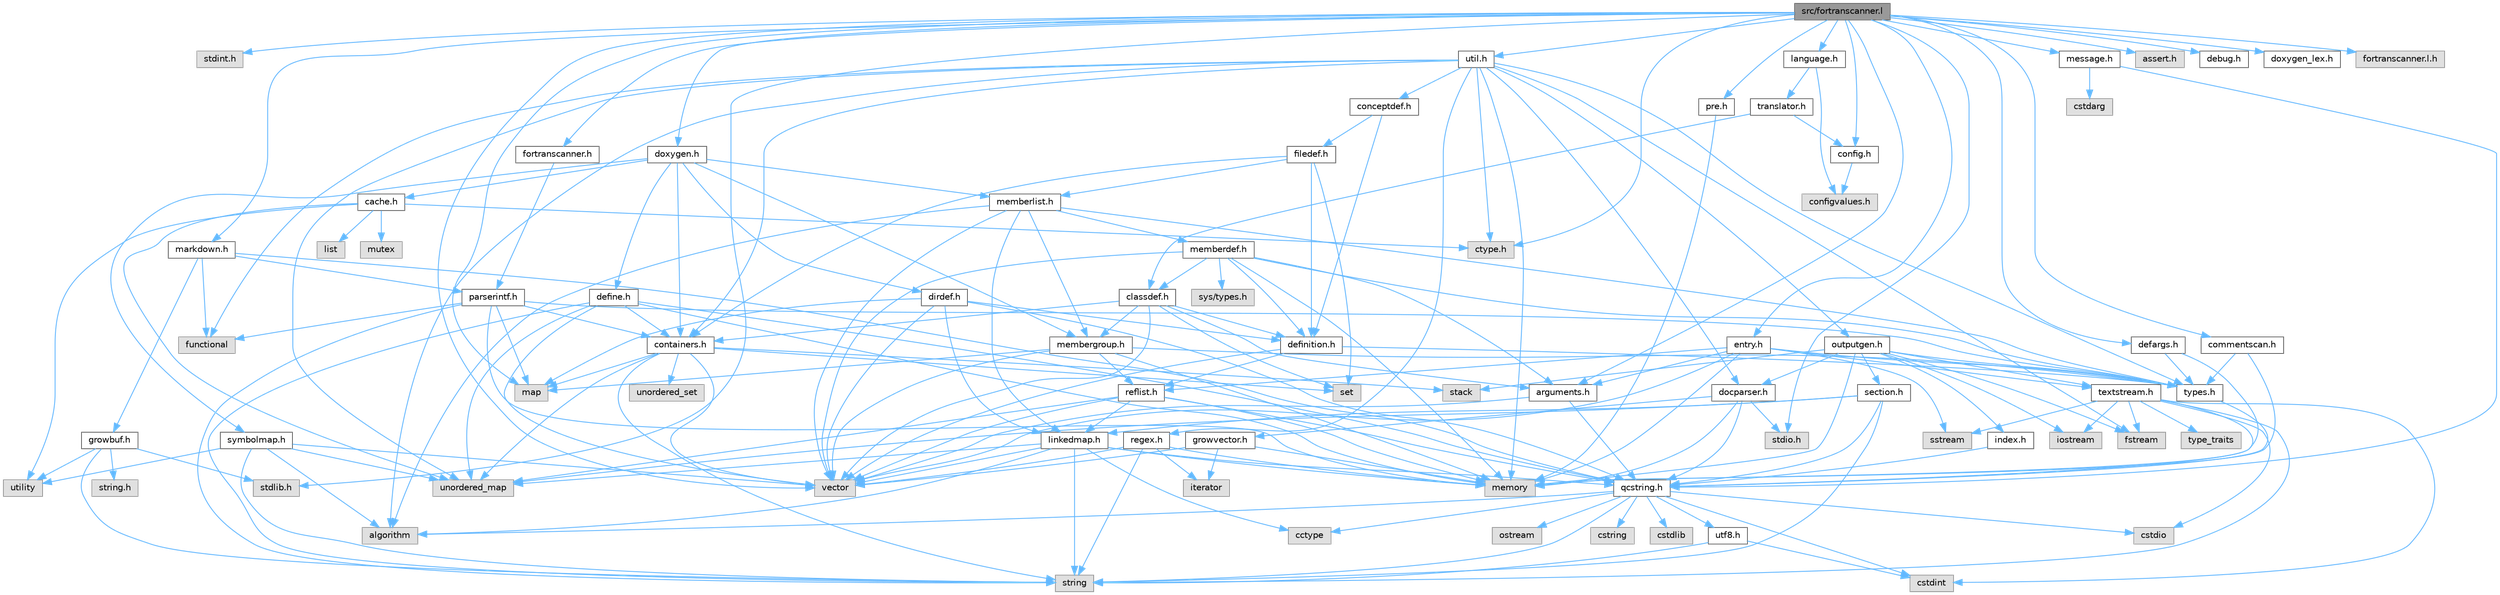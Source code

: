 digraph "src/fortranscanner.l"
{
 // INTERACTIVE_SVG=YES
 // LATEX_PDF_SIZE
  bgcolor="transparent";
  edge [fontname=Helvetica,fontsize=10,labelfontname=Helvetica,labelfontsize=10];
  node [fontname=Helvetica,fontsize=10,shape=box,height=0.2,width=0.4];
  Node1 [label="src/fortranscanner.l",height=0.2,width=0.4,color="gray40", fillcolor="grey60", style="filled", fontcolor="black",tooltip=" "];
  Node1 -> Node2 [color="steelblue1",style="solid"];
  Node2 [label="stdint.h",height=0.2,width=0.4,color="grey60", fillcolor="#E0E0E0", style="filled",tooltip=" "];
  Node1 -> Node3 [color="steelblue1",style="solid"];
  Node3 [label="map",height=0.2,width=0.4,color="grey60", fillcolor="#E0E0E0", style="filled",tooltip=" "];
  Node1 -> Node4 [color="steelblue1",style="solid"];
  Node4 [label="vector",height=0.2,width=0.4,color="grey60", fillcolor="#E0E0E0", style="filled",tooltip=" "];
  Node1 -> Node5 [color="steelblue1",style="solid"];
  Node5 [label="stdio.h",height=0.2,width=0.4,color="grey60", fillcolor="#E0E0E0", style="filled",tooltip=" "];
  Node1 -> Node6 [color="steelblue1",style="solid"];
  Node6 [label="stdlib.h",height=0.2,width=0.4,color="grey60", fillcolor="#E0E0E0", style="filled",tooltip=" "];
  Node1 -> Node7 [color="steelblue1",style="solid"];
  Node7 [label="assert.h",height=0.2,width=0.4,color="grey60", fillcolor="#E0E0E0", style="filled",tooltip=" "];
  Node1 -> Node8 [color="steelblue1",style="solid"];
  Node8 [label="ctype.h",height=0.2,width=0.4,color="grey60", fillcolor="#E0E0E0", style="filled",tooltip=" "];
  Node1 -> Node9 [color="steelblue1",style="solid"];
  Node9 [label="fortranscanner.h",height=0.2,width=0.4,color="grey40", fillcolor="white", style="filled",URL="$d9/d7b/fortranscanner_8h.html",tooltip=" "];
  Node9 -> Node10 [color="steelblue1",style="solid"];
  Node10 [label="parserintf.h",height=0.2,width=0.4,color="grey40", fillcolor="white", style="filled",URL="$da/d55/parserintf_8h.html",tooltip=" "];
  Node10 -> Node11 [color="steelblue1",style="solid"];
  Node11 [label="functional",height=0.2,width=0.4,color="grey60", fillcolor="#E0E0E0", style="filled",tooltip=" "];
  Node10 -> Node12 [color="steelblue1",style="solid"];
  Node12 [label="memory",height=0.2,width=0.4,color="grey60", fillcolor="#E0E0E0", style="filled",tooltip=" "];
  Node10 -> Node3 [color="steelblue1",style="solid"];
  Node10 -> Node13 [color="steelblue1",style="solid"];
  Node13 [label="string",height=0.2,width=0.4,color="grey60", fillcolor="#E0E0E0", style="filled",tooltip=" "];
  Node10 -> Node14 [color="steelblue1",style="solid"];
  Node14 [label="types.h",height=0.2,width=0.4,color="grey40", fillcolor="white", style="filled",URL="$d9/d49/types_8h.html",tooltip="This file contains a number of basic enums and types."];
  Node14 -> Node15 [color="steelblue1",style="solid"];
  Node15 [label="qcstring.h",height=0.2,width=0.4,color="grey40", fillcolor="white", style="filled",URL="$d7/d5c/qcstring_8h.html",tooltip=" "];
  Node15 -> Node13 [color="steelblue1",style="solid"];
  Node15 -> Node16 [color="steelblue1",style="solid"];
  Node16 [label="algorithm",height=0.2,width=0.4,color="grey60", fillcolor="#E0E0E0", style="filled",tooltip=" "];
  Node15 -> Node17 [color="steelblue1",style="solid"];
  Node17 [label="cctype",height=0.2,width=0.4,color="grey60", fillcolor="#E0E0E0", style="filled",tooltip=" "];
  Node15 -> Node18 [color="steelblue1",style="solid"];
  Node18 [label="cstring",height=0.2,width=0.4,color="grey60", fillcolor="#E0E0E0", style="filled",tooltip=" "];
  Node15 -> Node19 [color="steelblue1",style="solid"];
  Node19 [label="cstdio",height=0.2,width=0.4,color="grey60", fillcolor="#E0E0E0", style="filled",tooltip=" "];
  Node15 -> Node20 [color="steelblue1",style="solid"];
  Node20 [label="cstdlib",height=0.2,width=0.4,color="grey60", fillcolor="#E0E0E0", style="filled",tooltip=" "];
  Node15 -> Node21 [color="steelblue1",style="solid"];
  Node21 [label="cstdint",height=0.2,width=0.4,color="grey60", fillcolor="#E0E0E0", style="filled",tooltip=" "];
  Node15 -> Node22 [color="steelblue1",style="solid"];
  Node22 [label="ostream",height=0.2,width=0.4,color="grey60", fillcolor="#E0E0E0", style="filled",tooltip=" "];
  Node15 -> Node23 [color="steelblue1",style="solid"];
  Node23 [label="utf8.h",height=0.2,width=0.4,color="grey40", fillcolor="white", style="filled",URL="$db/d7c/utf8_8h.html",tooltip="Various UTF8 related helper functions."];
  Node23 -> Node21 [color="steelblue1",style="solid"];
  Node23 -> Node13 [color="steelblue1",style="solid"];
  Node10 -> Node24 [color="steelblue1",style="solid"];
  Node24 [label="containers.h",height=0.2,width=0.4,color="grey40", fillcolor="white", style="filled",URL="$d5/d75/containers_8h.html",tooltip=" "];
  Node24 -> Node4 [color="steelblue1",style="solid"];
  Node24 -> Node13 [color="steelblue1",style="solid"];
  Node24 -> Node25 [color="steelblue1",style="solid"];
  Node25 [label="set",height=0.2,width=0.4,color="grey60", fillcolor="#E0E0E0", style="filled",tooltip=" "];
  Node24 -> Node3 [color="steelblue1",style="solid"];
  Node24 -> Node26 [color="steelblue1",style="solid"];
  Node26 [label="unordered_set",height=0.2,width=0.4,color="grey60", fillcolor="#E0E0E0", style="filled",tooltip=" "];
  Node24 -> Node27 [color="steelblue1",style="solid"];
  Node27 [label="unordered_map",height=0.2,width=0.4,color="grey60", fillcolor="#E0E0E0", style="filled",tooltip=" "];
  Node24 -> Node28 [color="steelblue1",style="solid"];
  Node28 [label="stack",height=0.2,width=0.4,color="grey60", fillcolor="#E0E0E0", style="filled",tooltip=" "];
  Node1 -> Node29 [color="steelblue1",style="solid"];
  Node29 [label="entry.h",height=0.2,width=0.4,color="grey40", fillcolor="white", style="filled",URL="$d1/dc6/entry_8h.html",tooltip=" "];
  Node29 -> Node4 [color="steelblue1",style="solid"];
  Node29 -> Node12 [color="steelblue1",style="solid"];
  Node29 -> Node30 [color="steelblue1",style="solid"];
  Node30 [label="sstream",height=0.2,width=0.4,color="grey60", fillcolor="#E0E0E0", style="filled",tooltip=" "];
  Node29 -> Node14 [color="steelblue1",style="solid"];
  Node29 -> Node31 [color="steelblue1",style="solid"];
  Node31 [label="arguments.h",height=0.2,width=0.4,color="grey40", fillcolor="white", style="filled",URL="$df/d9b/arguments_8h.html",tooltip=" "];
  Node31 -> Node4 [color="steelblue1",style="solid"];
  Node31 -> Node15 [color="steelblue1",style="solid"];
  Node29 -> Node32 [color="steelblue1",style="solid"];
  Node32 [label="reflist.h",height=0.2,width=0.4,color="grey40", fillcolor="white", style="filled",URL="$d1/d02/reflist_8h.html",tooltip=" "];
  Node32 -> Node4 [color="steelblue1",style="solid"];
  Node32 -> Node27 [color="steelblue1",style="solid"];
  Node32 -> Node12 [color="steelblue1",style="solid"];
  Node32 -> Node15 [color="steelblue1",style="solid"];
  Node32 -> Node33 [color="steelblue1",style="solid"];
  Node33 [label="linkedmap.h",height=0.2,width=0.4,color="grey40", fillcolor="white", style="filled",URL="$da/de1/linkedmap_8h.html",tooltip=" "];
  Node33 -> Node27 [color="steelblue1",style="solid"];
  Node33 -> Node4 [color="steelblue1",style="solid"];
  Node33 -> Node12 [color="steelblue1",style="solid"];
  Node33 -> Node13 [color="steelblue1",style="solid"];
  Node33 -> Node16 [color="steelblue1",style="solid"];
  Node33 -> Node17 [color="steelblue1",style="solid"];
  Node33 -> Node15 [color="steelblue1",style="solid"];
  Node29 -> Node34 [color="steelblue1",style="solid"];
  Node34 [label="textstream.h",height=0.2,width=0.4,color="grey40", fillcolor="white", style="filled",URL="$d4/d7d/textstream_8h.html",tooltip=" "];
  Node34 -> Node13 [color="steelblue1",style="solid"];
  Node34 -> Node35 [color="steelblue1",style="solid"];
  Node35 [label="iostream",height=0.2,width=0.4,color="grey60", fillcolor="#E0E0E0", style="filled",tooltip=" "];
  Node34 -> Node30 [color="steelblue1",style="solid"];
  Node34 -> Node21 [color="steelblue1",style="solid"];
  Node34 -> Node19 [color="steelblue1",style="solid"];
  Node34 -> Node36 [color="steelblue1",style="solid"];
  Node36 [label="fstream",height=0.2,width=0.4,color="grey60", fillcolor="#E0E0E0", style="filled",tooltip=" "];
  Node34 -> Node37 [color="steelblue1",style="solid"];
  Node37 [label="type_traits",height=0.2,width=0.4,color="grey60", fillcolor="#E0E0E0", style="filled",tooltip=" "];
  Node34 -> Node15 [color="steelblue1",style="solid"];
  Node1 -> Node38 [color="steelblue1",style="solid"];
  Node38 [label="message.h",height=0.2,width=0.4,color="grey40", fillcolor="white", style="filled",URL="$d2/d0d/message_8h.html",tooltip=" "];
  Node38 -> Node39 [color="steelblue1",style="solid"];
  Node39 [label="cstdarg",height=0.2,width=0.4,color="grey60", fillcolor="#E0E0E0", style="filled",tooltip=" "];
  Node38 -> Node15 [color="steelblue1",style="solid"];
  Node1 -> Node40 [color="steelblue1",style="solid"];
  Node40 [label="config.h",height=0.2,width=0.4,color="grey40", fillcolor="white", style="filled",URL="$db/d16/config_8h.html",tooltip=" "];
  Node40 -> Node41 [color="steelblue1",style="solid"];
  Node41 [label="configvalues.h",height=0.2,width=0.4,color="grey60", fillcolor="#E0E0E0", style="filled",tooltip=" "];
  Node1 -> Node42 [color="steelblue1",style="solid"];
  Node42 [label="doxygen.h",height=0.2,width=0.4,color="grey40", fillcolor="white", style="filled",URL="$d1/da1/doxygen_8h.html",tooltip=" "];
  Node42 -> Node24 [color="steelblue1",style="solid"];
  Node42 -> Node43 [color="steelblue1",style="solid"];
  Node43 [label="membergroup.h",height=0.2,width=0.4,color="grey40", fillcolor="white", style="filled",URL="$d9/d11/membergroup_8h.html",tooltip=" "];
  Node43 -> Node4 [color="steelblue1",style="solid"];
  Node43 -> Node3 [color="steelblue1",style="solid"];
  Node43 -> Node12 [color="steelblue1",style="solid"];
  Node43 -> Node14 [color="steelblue1",style="solid"];
  Node43 -> Node32 [color="steelblue1",style="solid"];
  Node42 -> Node44 [color="steelblue1",style="solid"];
  Node44 [label="dirdef.h",height=0.2,width=0.4,color="grey40", fillcolor="white", style="filled",URL="$d6/d15/dirdef_8h.html",tooltip=" "];
  Node44 -> Node4 [color="steelblue1",style="solid"];
  Node44 -> Node3 [color="steelblue1",style="solid"];
  Node44 -> Node15 [color="steelblue1",style="solid"];
  Node44 -> Node33 [color="steelblue1",style="solid"];
  Node44 -> Node45 [color="steelblue1",style="solid"];
  Node45 [label="definition.h",height=0.2,width=0.4,color="grey40", fillcolor="white", style="filled",URL="$df/da1/definition_8h.html",tooltip=" "];
  Node45 -> Node4 [color="steelblue1",style="solid"];
  Node45 -> Node14 [color="steelblue1",style="solid"];
  Node45 -> Node32 [color="steelblue1",style="solid"];
  Node42 -> Node46 [color="steelblue1",style="solid"];
  Node46 [label="memberlist.h",height=0.2,width=0.4,color="grey40", fillcolor="white", style="filled",URL="$dd/d78/memberlist_8h.html",tooltip=" "];
  Node46 -> Node4 [color="steelblue1",style="solid"];
  Node46 -> Node16 [color="steelblue1",style="solid"];
  Node46 -> Node47 [color="steelblue1",style="solid"];
  Node47 [label="memberdef.h",height=0.2,width=0.4,color="grey40", fillcolor="white", style="filled",URL="$d4/d46/memberdef_8h.html",tooltip=" "];
  Node47 -> Node4 [color="steelblue1",style="solid"];
  Node47 -> Node12 [color="steelblue1",style="solid"];
  Node47 -> Node48 [color="steelblue1",style="solid"];
  Node48 [label="sys/types.h",height=0.2,width=0.4,color="grey60", fillcolor="#E0E0E0", style="filled",tooltip=" "];
  Node47 -> Node14 [color="steelblue1",style="solid"];
  Node47 -> Node45 [color="steelblue1",style="solid"];
  Node47 -> Node31 [color="steelblue1",style="solid"];
  Node47 -> Node49 [color="steelblue1",style="solid"];
  Node49 [label="classdef.h",height=0.2,width=0.4,color="grey40", fillcolor="white", style="filled",URL="$d1/da6/classdef_8h.html",tooltip=" "];
  Node49 -> Node4 [color="steelblue1",style="solid"];
  Node49 -> Node25 [color="steelblue1",style="solid"];
  Node49 -> Node24 [color="steelblue1",style="solid"];
  Node49 -> Node45 [color="steelblue1",style="solid"];
  Node49 -> Node31 [color="steelblue1",style="solid"];
  Node49 -> Node43 [color="steelblue1",style="solid"];
  Node46 -> Node33 [color="steelblue1",style="solid"];
  Node46 -> Node14 [color="steelblue1",style="solid"];
  Node46 -> Node43 [color="steelblue1",style="solid"];
  Node42 -> Node50 [color="steelblue1",style="solid"];
  Node50 [label="define.h",height=0.2,width=0.4,color="grey40", fillcolor="white", style="filled",URL="$df/d67/define_8h.html",tooltip=" "];
  Node50 -> Node4 [color="steelblue1",style="solid"];
  Node50 -> Node12 [color="steelblue1",style="solid"];
  Node50 -> Node13 [color="steelblue1",style="solid"];
  Node50 -> Node27 [color="steelblue1",style="solid"];
  Node50 -> Node15 [color="steelblue1",style="solid"];
  Node50 -> Node24 [color="steelblue1",style="solid"];
  Node42 -> Node51 [color="steelblue1",style="solid"];
  Node51 [label="cache.h",height=0.2,width=0.4,color="grey40", fillcolor="white", style="filled",URL="$d3/d26/cache_8h.html",tooltip=" "];
  Node51 -> Node52 [color="steelblue1",style="solid"];
  Node52 [label="list",height=0.2,width=0.4,color="grey60", fillcolor="#E0E0E0", style="filled",tooltip=" "];
  Node51 -> Node27 [color="steelblue1",style="solid"];
  Node51 -> Node53 [color="steelblue1",style="solid"];
  Node53 [label="mutex",height=0.2,width=0.4,color="grey60", fillcolor="#E0E0E0", style="filled",tooltip=" "];
  Node51 -> Node54 [color="steelblue1",style="solid"];
  Node54 [label="utility",height=0.2,width=0.4,color="grey60", fillcolor="#E0E0E0", style="filled",tooltip=" "];
  Node51 -> Node8 [color="steelblue1",style="solid"];
  Node42 -> Node55 [color="steelblue1",style="solid"];
  Node55 [label="symbolmap.h",height=0.2,width=0.4,color="grey40", fillcolor="white", style="filled",URL="$d7/ddd/symbolmap_8h.html",tooltip=" "];
  Node55 -> Node16 [color="steelblue1",style="solid"];
  Node55 -> Node27 [color="steelblue1",style="solid"];
  Node55 -> Node4 [color="steelblue1",style="solid"];
  Node55 -> Node13 [color="steelblue1",style="solid"];
  Node55 -> Node54 [color="steelblue1",style="solid"];
  Node1 -> Node56 [color="steelblue1",style="solid"];
  Node56 [label="util.h",height=0.2,width=0.4,color="grey40", fillcolor="white", style="filled",URL="$d8/d3c/util_8h.html",tooltip="A bunch of utility functions."];
  Node56 -> Node12 [color="steelblue1",style="solid"];
  Node56 -> Node27 [color="steelblue1",style="solid"];
  Node56 -> Node16 [color="steelblue1",style="solid"];
  Node56 -> Node11 [color="steelblue1",style="solid"];
  Node56 -> Node36 [color="steelblue1",style="solid"];
  Node56 -> Node8 [color="steelblue1",style="solid"];
  Node56 -> Node14 [color="steelblue1",style="solid"];
  Node56 -> Node57 [color="steelblue1",style="solid"];
  Node57 [label="docparser.h",height=0.2,width=0.4,color="grey40", fillcolor="white", style="filled",URL="$de/d9c/docparser_8h.html",tooltip=" "];
  Node57 -> Node5 [color="steelblue1",style="solid"];
  Node57 -> Node12 [color="steelblue1",style="solid"];
  Node57 -> Node15 [color="steelblue1",style="solid"];
  Node57 -> Node58 [color="steelblue1",style="solid"];
  Node58 [label="growvector.h",height=0.2,width=0.4,color="grey40", fillcolor="white", style="filled",URL="$d7/d50/growvector_8h.html",tooltip=" "];
  Node58 -> Node4 [color="steelblue1",style="solid"];
  Node58 -> Node12 [color="steelblue1",style="solid"];
  Node58 -> Node59 [color="steelblue1",style="solid"];
  Node59 [label="iterator",height=0.2,width=0.4,color="grey60", fillcolor="#E0E0E0", style="filled",tooltip=" "];
  Node56 -> Node24 [color="steelblue1",style="solid"];
  Node56 -> Node60 [color="steelblue1",style="solid"];
  Node60 [label="outputgen.h",height=0.2,width=0.4,color="grey40", fillcolor="white", style="filled",URL="$df/d06/outputgen_8h.html",tooltip=" "];
  Node60 -> Node12 [color="steelblue1",style="solid"];
  Node60 -> Node28 [color="steelblue1",style="solid"];
  Node60 -> Node35 [color="steelblue1",style="solid"];
  Node60 -> Node36 [color="steelblue1",style="solid"];
  Node60 -> Node14 [color="steelblue1",style="solid"];
  Node60 -> Node61 [color="steelblue1",style="solid"];
  Node61 [label="index.h",height=0.2,width=0.4,color="grey40", fillcolor="white", style="filled",URL="$d1/db5/index_8h.html",tooltip=" "];
  Node61 -> Node15 [color="steelblue1",style="solid"];
  Node60 -> Node62 [color="steelblue1",style="solid"];
  Node62 [label="section.h",height=0.2,width=0.4,color="grey40", fillcolor="white", style="filled",URL="$d1/d2a/section_8h.html",tooltip=" "];
  Node62 -> Node13 [color="steelblue1",style="solid"];
  Node62 -> Node27 [color="steelblue1",style="solid"];
  Node62 -> Node15 [color="steelblue1",style="solid"];
  Node62 -> Node33 [color="steelblue1",style="solid"];
  Node60 -> Node34 [color="steelblue1",style="solid"];
  Node60 -> Node57 [color="steelblue1",style="solid"];
  Node56 -> Node63 [color="steelblue1",style="solid"];
  Node63 [label="regex.h",height=0.2,width=0.4,color="grey40", fillcolor="white", style="filled",URL="$d1/d21/regex_8h.html",tooltip=" "];
  Node63 -> Node12 [color="steelblue1",style="solid"];
  Node63 -> Node13 [color="steelblue1",style="solid"];
  Node63 -> Node4 [color="steelblue1",style="solid"];
  Node63 -> Node59 [color="steelblue1",style="solid"];
  Node56 -> Node64 [color="steelblue1",style="solid"];
  Node64 [label="conceptdef.h",height=0.2,width=0.4,color="grey40", fillcolor="white", style="filled",URL="$da/df1/conceptdef_8h.html",tooltip=" "];
  Node64 -> Node45 [color="steelblue1",style="solid"];
  Node64 -> Node65 [color="steelblue1",style="solid"];
  Node65 [label="filedef.h",height=0.2,width=0.4,color="grey40", fillcolor="white", style="filled",URL="$d4/d3a/filedef_8h.html",tooltip=" "];
  Node65 -> Node25 [color="steelblue1",style="solid"];
  Node65 -> Node45 [color="steelblue1",style="solid"];
  Node65 -> Node46 [color="steelblue1",style="solid"];
  Node65 -> Node24 [color="steelblue1",style="solid"];
  Node1 -> Node66 [color="steelblue1",style="solid"];
  Node66 [label="defargs.h",height=0.2,width=0.4,color="grey40", fillcolor="white", style="filled",URL="$d8/d65/defargs_8h.html",tooltip=" "];
  Node66 -> Node14 [color="steelblue1",style="solid"];
  Node66 -> Node12 [color="steelblue1",style="solid"];
  Node1 -> Node67 [color="steelblue1",style="solid"];
  Node67 [label="language.h",height=0.2,width=0.4,color="grey40", fillcolor="white", style="filled",URL="$d8/dce/language_8h.html",tooltip=" "];
  Node67 -> Node68 [color="steelblue1",style="solid"];
  Node68 [label="translator.h",height=0.2,width=0.4,color="grey40", fillcolor="white", style="filled",URL="$d9/df1/translator_8h.html",tooltip=" "];
  Node68 -> Node49 [color="steelblue1",style="solid"];
  Node68 -> Node40 [color="steelblue1",style="solid"];
  Node67 -> Node41 [color="steelblue1",style="solid"];
  Node1 -> Node69 [color="steelblue1",style="solid"];
  Node69 [label="commentscan.h",height=0.2,width=0.4,color="grey40", fillcolor="white", style="filled",URL="$db/d0d/commentscan_8h.html",tooltip="Interface for the comment block scanner."];
  Node69 -> Node12 [color="steelblue1",style="solid"];
  Node69 -> Node14 [color="steelblue1",style="solid"];
  Node1 -> Node70 [color="steelblue1",style="solid"];
  Node70 [label="pre.h",height=0.2,width=0.4,color="grey40", fillcolor="white", style="filled",URL="$d3/dbd/pre_8h.html",tooltip=" "];
  Node70 -> Node12 [color="steelblue1",style="solid"];
  Node1 -> Node31 [color="steelblue1",style="solid"];
  Node1 -> Node71 [color="steelblue1",style="solid"];
  Node71 [label="debug.h",height=0.2,width=0.4,color="grey40", fillcolor="white", style="filled",URL="$db/d16/debug_8h.html",tooltip=" "];
  Node1 -> Node72 [color="steelblue1",style="solid"];
  Node72 [label="markdown.h",height=0.2,width=0.4,color="grey40", fillcolor="white", style="filled",URL="$d2/d0c/markdown_8h.html",tooltip=" "];
  Node72 -> Node11 [color="steelblue1",style="solid"];
  Node72 -> Node15 [color="steelblue1",style="solid"];
  Node72 -> Node10 [color="steelblue1",style="solid"];
  Node72 -> Node73 [color="steelblue1",style="solid"];
  Node73 [label="growbuf.h",height=0.2,width=0.4,color="grey40", fillcolor="white", style="filled",URL="$dd/d72/growbuf_8h.html",tooltip=" "];
  Node73 -> Node54 [color="steelblue1",style="solid"];
  Node73 -> Node6 [color="steelblue1",style="solid"];
  Node73 -> Node74 [color="steelblue1",style="solid"];
  Node74 [label="string.h",height=0.2,width=0.4,color="grey60", fillcolor="#E0E0E0", style="filled",tooltip=" "];
  Node73 -> Node13 [color="steelblue1",style="solid"];
  Node1 -> Node75 [color="steelblue1",style="solid"];
  Node75 [label="doxygen_lex.h",height=0.2,width=0.4,color="grey40", fillcolor="white", style="filled",URL="$d6/da5/doxygen__lex_8h.html",tooltip=" "];
  Node1 -> Node76 [color="steelblue1",style="solid"];
  Node76 [label="fortranscanner.l.h",height=0.2,width=0.4,color="grey60", fillcolor="#E0E0E0", style="filled",tooltip=" "];
}
